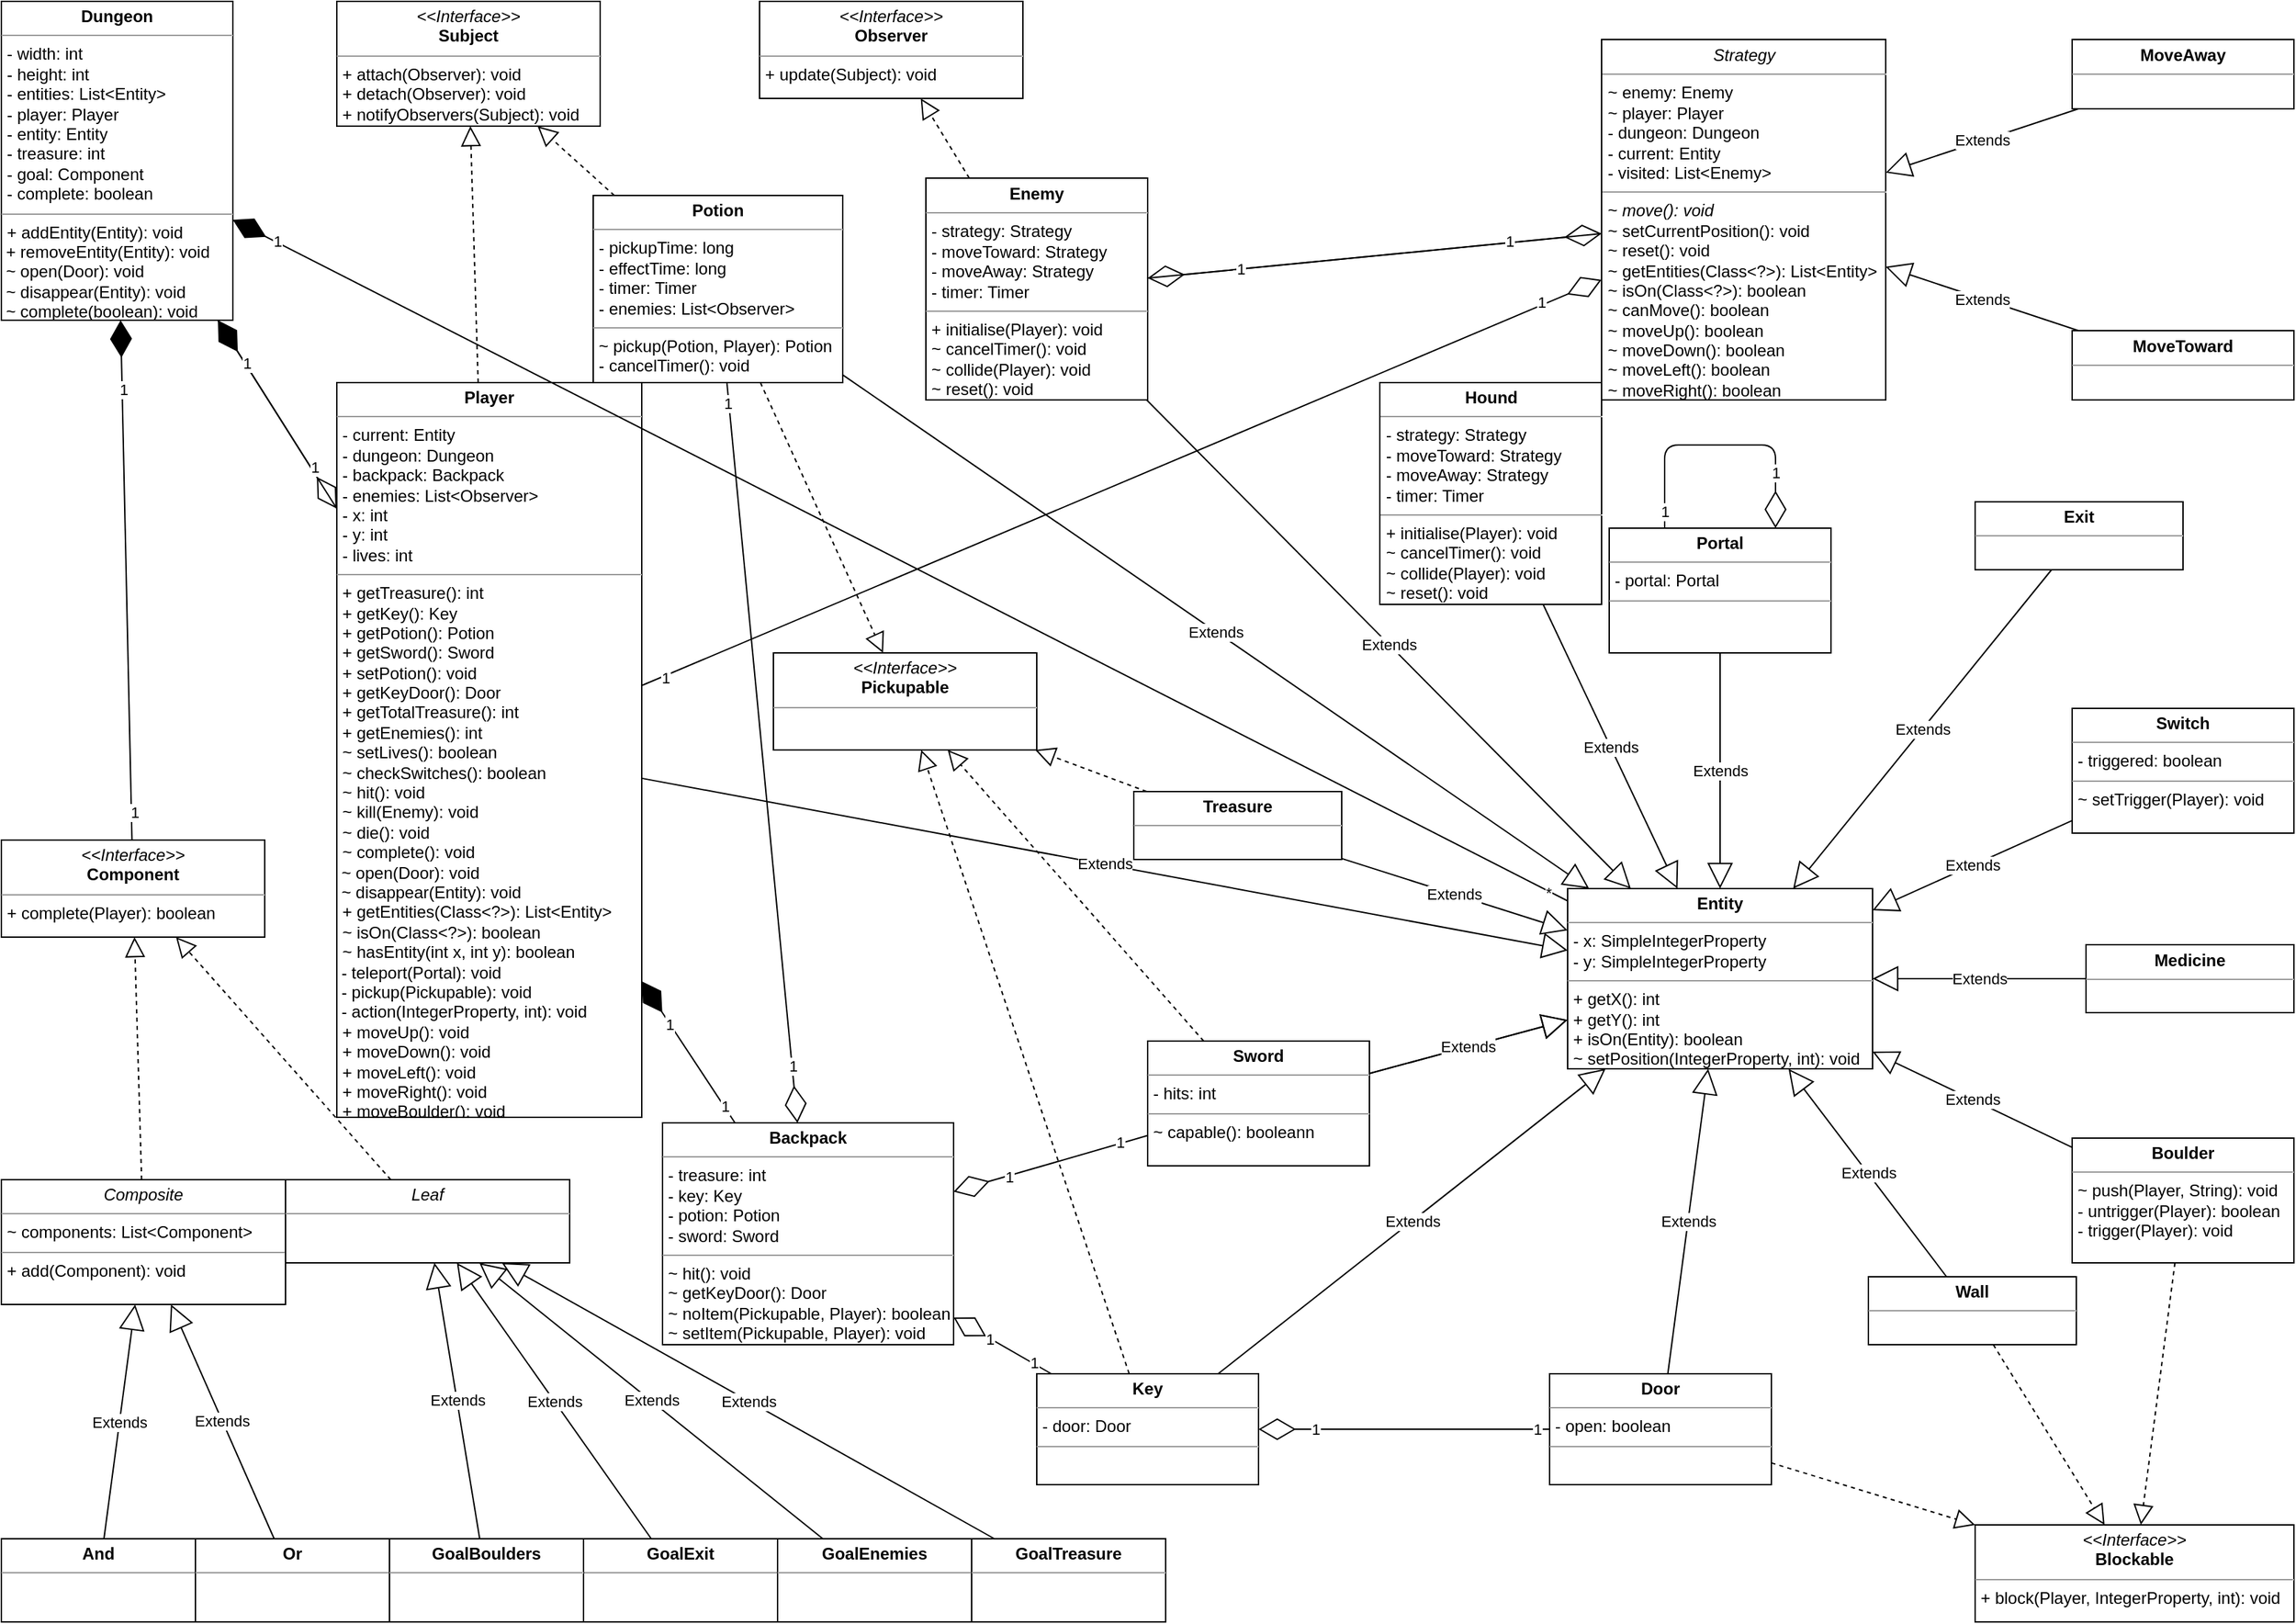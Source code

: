 <mxfile version="13.4.6" type="device"><diagram id="dGBNB9pzBKschyG0JTNg" name="Page-1"><mxGraphModel dx="2178" dy="946" grid="1" gridSize="10" guides="1" tooltips="1" connect="1" arrows="1" fold="1" page="1" pageScale="1" pageWidth="827" pageHeight="1169" math="0" shadow="0"><root><mxCell id="0"/><mxCell id="1" parent="0"/><mxCell id="4qZmEuOJbKXyAYXRWjzW-1" value="&lt;p style=&quot;margin: 0px ; margin-top: 4px ; text-align: center&quot;&gt;&lt;b&gt;Player&lt;/b&gt;&lt;/p&gt;&lt;hr size=&quot;1&quot;&gt;&lt;p style=&quot;margin: 0px ; margin-left: 4px&quot;&gt;- current: Entity&lt;br&gt;&lt;/p&gt;&lt;p style=&quot;margin: 0px ; margin-left: 4px&quot;&gt;- dungeon: Dungeon&lt;/p&gt;&lt;p style=&quot;margin: 0px ; margin-left: 4px&quot;&gt;- backpack: Backpack&lt;/p&gt;&lt;p style=&quot;margin: 0px ; margin-left: 4px&quot;&gt;- enemies: List&amp;lt;Observer&amp;gt;&lt;/p&gt;&lt;p style=&quot;margin: 0px ; margin-left: 4px&quot;&gt;- x: int&lt;/p&gt;&lt;p style=&quot;margin: 0px ; margin-left: 4px&quot;&gt;- y: int&lt;/p&gt;&lt;p style=&quot;margin: 0px ; margin-left: 4px&quot;&gt;- lives: int&lt;/p&gt;&lt;hr size=&quot;1&quot;&gt;&lt;p style=&quot;margin: 0px ; margin-left: 4px&quot;&gt;+ getTreasure(): int&lt;/p&gt;&lt;p style=&quot;margin: 0px ; margin-left: 4px&quot;&gt;+ getKey(): Key&lt;/p&gt;&lt;p style=&quot;margin: 0px ; margin-left: 4px&quot;&gt;+ getPotion(): Potion&lt;/p&gt;&lt;p style=&quot;margin: 0px ; margin-left: 4px&quot;&gt;+ getSword(): Sword&lt;/p&gt;&lt;p style=&quot;margin: 0px ; margin-left: 4px&quot;&gt;+ setPotion(): void&lt;/p&gt;&lt;p style=&quot;margin: 0px ; margin-left: 4px&quot;&gt;+ getKeyDoor(): Door&lt;br&gt;&lt;/p&gt;&lt;p style=&quot;margin: 0px ; margin-left: 4px&quot;&gt;+ getTotalTreasure(): int&lt;/p&gt;&lt;p style=&quot;margin: 0px ; margin-left: 4px&quot;&gt;+ getEnemies(): int&lt;/p&gt;&lt;p style=&quot;margin: 0px ; margin-left: 4px&quot;&gt;~ setLives(): boolean&lt;/p&gt;&lt;p style=&quot;margin: 0px ; margin-left: 4px&quot;&gt;~ checkSwitches(): boolean&lt;/p&gt;&lt;p style=&quot;margin: 0px ; margin-left: 4px&quot;&gt;~ hit(): void&lt;/p&gt;&lt;p style=&quot;margin: 0px ; margin-left: 4px&quot;&gt;~ kill(Enemy): void&lt;/p&gt;&lt;p style=&quot;margin: 0px ; margin-left: 4px&quot;&gt;~ die(): void&lt;br&gt;&lt;/p&gt;&lt;p style=&quot;margin: 0px ; margin-left: 4px&quot;&gt;~ complete(): void&lt;br&gt;&lt;/p&gt;&amp;nbsp;~ open(Door): void&lt;br&gt;&amp;nbsp;~ disappear(Entity): void&lt;br&gt;&lt;p style=&quot;margin: 0px ; margin-left: 4px&quot;&gt;+ getEntities(Class&amp;lt;?&amp;gt;): List&amp;lt;Entity&amp;gt;&lt;/p&gt;&lt;p style=&quot;margin: 0px 0px 0px 4px&quot;&gt;~ isOn(Class&amp;lt;?&amp;gt;): boolean&lt;/p&gt;&lt;p style=&quot;margin: 0px 0px 0px 4px&quot;&gt;~ hasEntity(int x, int y): boolean&lt;/p&gt;&amp;nbsp;- teleport(Portal): void&lt;br&gt;&amp;nbsp;- pickup(Pickupable): void&lt;br&gt;&lt;div&gt;&amp;nbsp;- action(IntegerProperty, int): void&lt;/div&gt;&lt;p style=&quot;margin: 0px ; margin-left: 4px&quot;&gt;+ moveUp(): void&lt;/p&gt;&lt;p style=&quot;margin: 0px ; margin-left: 4px&quot;&gt;+ moveDown(): void&lt;br&gt;&lt;/p&gt;&lt;p style=&quot;margin: 0px ; margin-left: 4px&quot;&gt;+ moveLeft(): void&lt;br&gt;&lt;/p&gt;&lt;p style=&quot;margin: 0px ; margin-left: 4px&quot;&gt;+ moveRight(): void&lt;br&gt;&lt;/p&gt;&lt;p style=&quot;margin: 0px ; margin-left: 4px&quot;&gt;+ moveBoulder(): void&lt;/p&gt;" style="verticalAlign=top;align=left;overflow=fill;fontSize=12;fontFamily=Helvetica;html=1;" parent="1" vertex="1"><mxGeometry x="-585" y="275" width="220" height="530" as="geometry"/></mxCell><mxCell id="4qZmEuOJbKXyAYXRWjzW-6" value="&lt;p style=&quot;margin: 0px ; margin-top: 4px ; text-align: center&quot;&gt;&lt;i&gt;&amp;lt;&amp;lt;Interface&amp;gt;&amp;gt;&lt;/i&gt;&lt;br&gt;&lt;b&gt;Pickupable&lt;/b&gt;&lt;/p&gt;&lt;hr size=&quot;1&quot;&gt;&lt;p style=&quot;margin: 0px ; margin-left: 4px&quot;&gt;&lt;br&gt;&lt;/p&gt;" style="verticalAlign=top;align=left;overflow=fill;fontSize=12;fontFamily=Helvetica;html=1;" parent="1" vertex="1"><mxGeometry x="-270" y="470" width="190" height="70" as="geometry"/></mxCell><mxCell id="4qZmEuOJbKXyAYXRWjzW-15" value="&lt;p style=&quot;margin: 0px ; margin-top: 4px ; text-align: center&quot;&gt;&lt;b&gt;Entity&lt;/b&gt;&lt;/p&gt;&lt;hr size=&quot;1&quot;&gt;&lt;p style=&quot;margin: 0px ; margin-left: 4px&quot;&gt;- x: SimpleIntegerProperty&lt;/p&gt;&lt;p style=&quot;margin: 0px ; margin-left: 4px&quot;&gt;- y: SimpleIntegerProperty&lt;br&gt;&lt;/p&gt;&lt;hr size=&quot;1&quot;&gt;&lt;p style=&quot;margin: 0px 0px 0px 4px&quot;&gt;+ getX(): int&lt;/p&gt;&lt;p style=&quot;margin: 0px 0px 0px 4px&quot;&gt;+ getY(): int&lt;/p&gt;&lt;p style=&quot;margin: 0px ; margin-left: 4px&quot;&gt;+ isOn(Entity): boolean&lt;/p&gt;&lt;p style=&quot;margin: 0px ; margin-left: 4px&quot;&gt;~ setPosition(IntegerProperty, int): void&lt;br&gt;&lt;/p&gt;" style="verticalAlign=top;align=left;overflow=fill;fontSize=12;fontFamily=Helvetica;html=1;" parent="1" vertex="1"><mxGeometry x="303" y="640" width="220" height="130" as="geometry"/></mxCell><mxCell id="4qZmEuOJbKXyAYXRWjzW-17" value="&lt;p style=&quot;margin: 0px ; margin-top: 4px ; text-align: center&quot;&gt;&lt;b&gt;Wall&lt;/b&gt;&lt;/p&gt;&lt;hr size=&quot;1&quot;&gt;&lt;p style=&quot;margin: 0px ; margin-left: 4px&quot;&gt;&lt;br&gt;&lt;/p&gt;" style="verticalAlign=top;align=left;overflow=fill;fontSize=12;fontFamily=Helvetica;html=1;" parent="1" vertex="1"><mxGeometry x="520" y="920" width="150" height="49" as="geometry"/></mxCell><mxCell id="4qZmEuOJbKXyAYXRWjzW-18" value="&lt;p style=&quot;margin: 0px ; margin-top: 4px ; text-align: center&quot;&gt;&lt;b&gt;Dungeon&lt;/b&gt;&lt;/p&gt;&lt;hr size=&quot;1&quot;&gt;&lt;p style=&quot;margin: 0px ; margin-left: 4px&quot;&gt;- width: int&lt;/p&gt;&lt;p style=&quot;margin: 0px ; margin-left: 4px&quot;&gt;- height: int&lt;/p&gt;&lt;p style=&quot;margin: 0px ; margin-left: 4px&quot;&gt;- entities: List&amp;lt;Entity&amp;gt;&lt;/p&gt;&lt;p style=&quot;margin: 0px ; margin-left: 4px&quot;&gt;- player: Player&lt;/p&gt;&lt;p style=&quot;margin: 0px ; margin-left: 4px&quot;&gt;- entity: Entity&lt;br&gt;&lt;/p&gt;&lt;p style=&quot;margin: 0px ; margin-left: 4px&quot;&gt;- treasure: int&lt;/p&gt;&lt;p style=&quot;margin: 0px ; margin-left: 4px&quot;&gt;- goal: Component&lt;/p&gt;&lt;p style=&quot;margin: 0px ; margin-left: 4px&quot;&gt;- complete: boolean&lt;/p&gt;&lt;hr size=&quot;1&quot;&gt;&lt;p style=&quot;margin: 0px ; margin-left: 4px&quot;&gt;+ addEntity(Entity): void&lt;/p&gt;&amp;nbsp;+ removeEntity(Entity): void&lt;br&gt;&amp;nbsp;~ open(Door): void&lt;br&gt;&amp;nbsp;~ disappear(Entity): void&lt;br&gt;&amp;nbsp;~ complete(boolean): void" style="verticalAlign=top;align=left;overflow=fill;fontSize=12;fontFamily=Helvetica;html=1;" parent="1" vertex="1"><mxGeometry x="-827" width="167" height="230" as="geometry"/></mxCell><mxCell id="4qZmEuOJbKXyAYXRWjzW-19" value="Extends" style="endArrow=block;endSize=16;endFill=0;html=1;" parent="1" source="4qZmEuOJbKXyAYXRWjzW-17" target="4qZmEuOJbKXyAYXRWjzW-15" edge="1"><mxGeometry width="160" relative="1" as="geometry"><mxPoint x="380" y="220" as="sourcePoint"/><mxPoint x="540" y="220" as="targetPoint"/></mxGeometry></mxCell><mxCell id="4qZmEuOJbKXyAYXRWjzW-20" value="Extends" style="endArrow=block;endSize=16;endFill=0;html=1;" parent="1" source="4qZmEuOJbKXyAYXRWjzW-37" target="4qZmEuOJbKXyAYXRWjzW-15" edge="1"><mxGeometry width="160" relative="1" as="geometry"><mxPoint x="380" y="220" as="sourcePoint"/><mxPoint x="540" y="220" as="targetPoint"/></mxGeometry></mxCell><mxCell id="4qZmEuOJbKXyAYXRWjzW-22" value="" style="endArrow=diamondThin;endFill=1;endSize=24;html=1;" parent="1" source="4qZmEuOJbKXyAYXRWjzW-1" target="4qZmEuOJbKXyAYXRWjzW-18" edge="1"><mxGeometry width="160" relative="1" as="geometry"><mxPoint x="400" y="290" as="sourcePoint"/><mxPoint x="410" y="200" as="targetPoint"/></mxGeometry></mxCell><mxCell id="4qZmEuOJbKXyAYXRWjzW-23" value="" style="endArrow=diamondThin;endFill=0;endSize=24;html=1;" parent="1" source="4qZmEuOJbKXyAYXRWjzW-18" target="4qZmEuOJbKXyAYXRWjzW-1" edge="1"><mxGeometry width="160" relative="1" as="geometry"><mxPoint x="300" y="150" as="sourcePoint"/><mxPoint x="460" y="150" as="targetPoint"/></mxGeometry></mxCell><mxCell id="FSYjqo2lRWDhM0dCMN-0-17" value="1" style="edgeLabel;html=1;align=center;verticalAlign=middle;resizable=0;points=[];" parent="4qZmEuOJbKXyAYXRWjzW-23" vertex="1" connectable="0"><mxGeometry x="-0.733" relative="1" as="geometry"><mxPoint x="9.44" y="12.53" as="offset"/></mxGeometry></mxCell><mxCell id="FSYjqo2lRWDhM0dCMN-0-18" value="1" style="edgeLabel;html=1;align=center;verticalAlign=middle;resizable=0;points=[];" parent="4qZmEuOJbKXyAYXRWjzW-23" vertex="1" connectable="0"><mxGeometry x="0.709" relative="1" as="geometry"><mxPoint x="-3.79" y="-10.85" as="offset"/></mxGeometry></mxCell><mxCell id="4qZmEuOJbKXyAYXRWjzW-26" value="&lt;p style=&quot;margin: 0px ; margin-top: 4px ; text-align: center&quot;&gt;&lt;b&gt;Door&lt;/b&gt;&lt;/p&gt;&lt;hr size=&quot;1&quot;&gt;&lt;p style=&quot;margin: 0px ; margin-left: 4px&quot;&gt;- open: boolean&lt;/p&gt;&lt;hr size=&quot;1&quot;&gt;&lt;p style=&quot;margin: 0px ; margin-left: 4px&quot;&gt;&lt;br&gt;&lt;/p&gt;" style="verticalAlign=top;align=left;overflow=fill;fontSize=12;fontFamily=Helvetica;html=1;" parent="1" vertex="1"><mxGeometry x="290" y="990" width="160" height="80" as="geometry"/></mxCell><mxCell id="4qZmEuOJbKXyAYXRWjzW-27" value="&lt;p style=&quot;margin: 0px ; margin-top: 4px ; text-align: center&quot;&gt;&lt;b&gt;Key&lt;/b&gt;&lt;/p&gt;&lt;hr size=&quot;1&quot;&gt;&lt;p style=&quot;margin: 0px ; margin-left: 4px&quot;&gt;- door: Door&lt;/p&gt;&lt;hr size=&quot;1&quot;&gt;&lt;p style=&quot;margin: 0px ; margin-left: 4px&quot;&gt;&lt;br&gt;&lt;/p&gt;" style="verticalAlign=top;align=left;overflow=fill;fontSize=12;fontFamily=Helvetica;html=1;" parent="1" vertex="1"><mxGeometry x="-80" y="990" width="160" height="80" as="geometry"/></mxCell><mxCell id="4qZmEuOJbKXyAYXRWjzW-33" value="&lt;p style=&quot;margin: 0px ; margin-top: 4px ; text-align: center&quot;&gt;&lt;b&gt;Sword&lt;/b&gt;&lt;/p&gt;&lt;hr size=&quot;1&quot;&gt;&lt;p style=&quot;margin: 0px ; margin-left: 4px&quot;&gt;- hits: int&lt;/p&gt;&lt;hr size=&quot;1&quot;&gt;&lt;p style=&quot;margin: 0px ; margin-left: 4px&quot;&gt;~ capable(): booleann&lt;/p&gt;" style="verticalAlign=top;align=left;overflow=fill;fontSize=12;fontFamily=Helvetica;html=1;" parent="1" vertex="1"><mxGeometry y="750" width="160" height="90" as="geometry"/></mxCell><mxCell id="4qZmEuOJbKXyAYXRWjzW-34" value="&lt;p style=&quot;margin: 0px ; margin-top: 4px ; text-align: center&quot;&gt;&lt;b&gt;Enemy&lt;/b&gt;&lt;/p&gt;&lt;hr size=&quot;1&quot;&gt;&lt;p style=&quot;margin: 0px ; margin-left: 4px&quot;&gt;- strategy: Strategy&lt;/p&gt;&lt;p style=&quot;margin: 0px ; margin-left: 4px&quot;&gt;- moveToward: Strategy&lt;/p&gt;&lt;p style=&quot;margin: 0px ; margin-left: 4px&quot;&gt;- moveAway: Strategy&lt;/p&gt;&lt;p style=&quot;margin: 0px ; margin-left: 4px&quot;&gt;- timer: Timer&lt;/p&gt;&lt;hr size=&quot;1&quot;&gt;&lt;p style=&quot;margin: 0px ; margin-left: 4px&quot;&gt;+ initialise(Player): void&lt;/p&gt;&lt;p style=&quot;margin: 0px ; margin-left: 4px&quot;&gt;~ cancelTimer(): void&lt;/p&gt;&lt;p style=&quot;margin: 0px ; margin-left: 4px&quot;&gt;~ collide(Player): void&lt;/p&gt;&lt;p style=&quot;margin: 0px ; margin-left: 4px&quot;&gt;~ reset(): void&lt;/p&gt;" style="verticalAlign=top;align=left;overflow=fill;fontSize=12;fontFamily=Helvetica;html=1;" parent="1" vertex="1"><mxGeometry x="-160" y="127.5" width="160" height="160" as="geometry"/></mxCell><mxCell id="4qZmEuOJbKXyAYXRWjzW-35" value="&lt;p style=&quot;margin: 0px ; margin-top: 4px ; text-align: center&quot;&gt;&lt;b&gt;Portal&lt;/b&gt;&lt;/p&gt;&lt;hr size=&quot;1&quot;&gt;&lt;p style=&quot;margin: 0px ; margin-left: 4px&quot;&gt;- portal: Portal&lt;/p&gt;&lt;hr size=&quot;1&quot;&gt;&lt;p style=&quot;margin: 0px ; margin-left: 4px&quot;&gt;&lt;br&gt;&lt;/p&gt;" style="verticalAlign=top;align=left;overflow=fill;fontSize=12;fontFamily=Helvetica;html=1;" parent="1" vertex="1"><mxGeometry x="333" y="380" width="160" height="90" as="geometry"/></mxCell><mxCell id="4qZmEuOJbKXyAYXRWjzW-36" value="&lt;p style=&quot;margin: 0px ; margin-top: 4px ; text-align: center&quot;&gt;&lt;b&gt;Switch&lt;/b&gt;&lt;/p&gt;&lt;hr size=&quot;1&quot;&gt;&lt;p style=&quot;margin: 0px ; margin-left: 4px&quot;&gt;- triggered: boolean&lt;/p&gt;&lt;hr size=&quot;1&quot;&gt;&lt;p style=&quot;margin: 0px ; margin-left: 4px&quot;&gt;~ setTrigger(Player): void&lt;/p&gt;" style="verticalAlign=top;align=left;overflow=fill;fontSize=12;fontFamily=Helvetica;html=1;" parent="1" vertex="1"><mxGeometry x="667" y="510" width="160" height="90" as="geometry"/></mxCell><mxCell id="4qZmEuOJbKXyAYXRWjzW-39" value="" style="endArrow=block;dashed=1;endFill=0;endSize=12;html=1;" parent="1" source="4qZmEuOJbKXyAYXRWjzW-27" target="4qZmEuOJbKXyAYXRWjzW-6" edge="1"><mxGeometry width="160" relative="1" as="geometry"><mxPoint x="1040" y="290" as="sourcePoint"/><mxPoint x="1200" y="290" as="targetPoint"/></mxGeometry></mxCell><mxCell id="4qZmEuOJbKXyAYXRWjzW-40" value="" style="endArrow=block;dashed=1;endFill=0;endSize=12;html=1;" parent="1" source="4qZmEuOJbKXyAYXRWjzW-33" target="4qZmEuOJbKXyAYXRWjzW-6" edge="1"><mxGeometry width="160" relative="1" as="geometry"><mxPoint x="1040" y="290" as="sourcePoint"/><mxPoint x="1200" y="290" as="targetPoint"/></mxGeometry></mxCell><mxCell id="4qZmEuOJbKXyAYXRWjzW-41" value="" style="endArrow=block;dashed=1;endFill=0;endSize=12;html=1;" parent="1" source="AwDrc8x2bFWSX-xNUkbg-12" target="4qZmEuOJbKXyAYXRWjzW-6" edge="1"><mxGeometry width="160" relative="1" as="geometry"><mxPoint x="-35.882" y="560" as="sourcePoint"/><mxPoint x="1200" y="290" as="targetPoint"/></mxGeometry></mxCell><mxCell id="4qZmEuOJbKXyAYXRWjzW-42" value="" style="endArrow=block;dashed=1;endFill=0;endSize=12;html=1;" parent="1" source="4qZmEuOJbKXyAYXRWjzW-32" target="4qZmEuOJbKXyAYXRWjzW-6" edge="1"><mxGeometry width="160" relative="1" as="geometry"><mxPoint x="1040" y="290" as="sourcePoint"/><mxPoint x="1200" y="290" as="targetPoint"/></mxGeometry></mxCell><mxCell id="4qZmEuOJbKXyAYXRWjzW-45" value="Extends" style="endArrow=block;endSize=16;endFill=0;html=1;" parent="1" source="4qZmEuOJbKXyAYXRWjzW-35" target="4qZmEuOJbKXyAYXRWjzW-15" edge="1"><mxGeometry width="160" relative="1" as="geometry"><mxPoint x="670" y="290" as="sourcePoint"/><mxPoint x="830" y="290" as="targetPoint"/></mxGeometry></mxCell><mxCell id="4qZmEuOJbKXyAYXRWjzW-46" value="Extends" style="endArrow=block;endSize=16;endFill=0;html=1;" parent="1" source="4qZmEuOJbKXyAYXRWjzW-34" target="4qZmEuOJbKXyAYXRWjzW-15" edge="1"><mxGeometry width="160" relative="1" as="geometry"><mxPoint x="670" y="290" as="sourcePoint"/><mxPoint x="830" y="290" as="targetPoint"/></mxGeometry></mxCell><mxCell id="4qZmEuOJbKXyAYXRWjzW-47" value="Extends" style="endArrow=block;endSize=16;endFill=0;html=1;" parent="1" source="FSYjqo2lRWDhM0dCMN-0-36" target="4qZmEuOJbKXyAYXRWjzW-15" edge="1"><mxGeometry width="160" relative="1" as="geometry"><mxPoint x="131.001" y="980" as="sourcePoint"/><mxPoint x="830" y="290" as="targetPoint"/></mxGeometry></mxCell><mxCell id="4qZmEuOJbKXyAYXRWjzW-49" value="Extends" style="endArrow=block;endSize=16;endFill=0;html=1;" parent="1" source="4qZmEuOJbKXyAYXRWjzW-26" target="4qZmEuOJbKXyAYXRWjzW-15" edge="1"><mxGeometry width="160" relative="1" as="geometry"><mxPoint x="670" y="290" as="sourcePoint"/><mxPoint x="830" y="290" as="targetPoint"/></mxGeometry></mxCell><mxCell id="4qZmEuOJbKXyAYXRWjzW-50" value="Extends" style="endArrow=block;endSize=16;endFill=0;html=1;" parent="1" source="4qZmEuOJbKXyAYXRWjzW-33" target="4qZmEuOJbKXyAYXRWjzW-15" edge="1"><mxGeometry width="160" relative="1" as="geometry"><mxPoint x="670" y="290" as="sourcePoint"/><mxPoint x="830" y="290" as="targetPoint"/></mxGeometry></mxCell><mxCell id="4qZmEuOJbKXyAYXRWjzW-51" value="Extends" style="endArrow=block;endSize=16;endFill=0;html=1;" parent="1" source="4qZmEuOJbKXyAYXRWjzW-36" target="4qZmEuOJbKXyAYXRWjzW-15" edge="1"><mxGeometry width="160" relative="1" as="geometry"><mxPoint x="670" y="290" as="sourcePoint"/><mxPoint x="830" y="290" as="targetPoint"/></mxGeometry></mxCell><mxCell id="4qZmEuOJbKXyAYXRWjzW-52" value="Extends" style="endArrow=block;endSize=16;endFill=0;html=1;" parent="1" source="4qZmEuOJbKXyAYXRWjzW-33" target="4qZmEuOJbKXyAYXRWjzW-15" edge="1"><mxGeometry width="160" relative="1" as="geometry"><mxPoint x="1090" y="480" as="sourcePoint"/><mxPoint x="1250" y="480" as="targetPoint"/></mxGeometry></mxCell><mxCell id="4qZmEuOJbKXyAYXRWjzW-53" value="Extends" style="endArrow=block;endSize=16;endFill=0;html=1;" parent="1" source="AwDrc8x2bFWSX-xNUkbg-12" target="4qZmEuOJbKXyAYXRWjzW-15" edge="1"><mxGeometry width="160" relative="1" as="geometry"><mxPoint x="120" y="614.665" as="sourcePoint"/><mxPoint x="1241" y="510" as="targetPoint"/></mxGeometry></mxCell><mxCell id="4qZmEuOJbKXyAYXRWjzW-54" value="Extends" style="endArrow=block;endSize=16;endFill=0;html=1;" parent="1" source="4qZmEuOJbKXyAYXRWjzW-27" target="4qZmEuOJbKXyAYXRWjzW-15" edge="1"><mxGeometry width="160" relative="1" as="geometry"><mxPoint x="910" y="490" as="sourcePoint"/><mxPoint x="1070" y="490" as="targetPoint"/></mxGeometry></mxCell><mxCell id="4qZmEuOJbKXyAYXRWjzW-55" value="Extends" style="endArrow=block;endSize=16;endFill=0;html=1;" parent="1" source="4qZmEuOJbKXyAYXRWjzW-32" target="4qZmEuOJbKXyAYXRWjzW-15" edge="1"><mxGeometry width="160" relative="1" as="geometry"><mxPoint x="1010" y="490" as="sourcePoint"/><mxPoint x="1170" y="490" as="targetPoint"/></mxGeometry></mxCell><mxCell id="4qZmEuOJbKXyAYXRWjzW-37" value="&lt;p style=&quot;margin: 0px ; margin-top: 4px ; text-align: center&quot;&gt;&lt;b&gt;Boulder&lt;/b&gt;&lt;/p&gt;&lt;hr size=&quot;1&quot;&gt;&lt;p style=&quot;margin: 0px ; margin-left: 4px&quot;&gt;~ push(Player, String): void&lt;/p&gt;&lt;p style=&quot;margin: 0px ; margin-left: 4px&quot;&gt;- untrigger(Player): boolean&lt;/p&gt;&lt;p style=&quot;margin: 0px ; margin-left: 4px&quot;&gt;- trigger(Player): void&lt;br&gt;&lt;/p&gt;" style="verticalAlign=top;align=left;overflow=fill;fontSize=12;fontFamily=Helvetica;html=1;" parent="1" vertex="1"><mxGeometry x="667" y="820" width="160" height="90" as="geometry"/></mxCell><mxCell id="4qZmEuOJbKXyAYXRWjzW-56" value="Extends" style="endArrow=block;endSize=16;endFill=0;html=1;" parent="1" source="4qZmEuOJbKXyAYXRWjzW-1" target="4qZmEuOJbKXyAYXRWjzW-15" edge="1"><mxGeometry width="160" relative="1" as="geometry"><mxPoint x="474.794" y="270" as="sourcePoint"/><mxPoint x="1007.912" y="840.0" as="targetPoint"/></mxGeometry></mxCell><mxCell id="4qZmEuOJbKXyAYXRWjzW-62" value="&lt;p style=&quot;margin: 0px ; margin-top: 4px ; text-align: center&quot;&gt;&lt;i&gt;&amp;lt;&amp;lt;Interface&amp;gt;&amp;gt;&lt;/i&gt;&lt;br&gt;&lt;b&gt;Observer&lt;/b&gt;&lt;/p&gt;&lt;hr size=&quot;1&quot;&gt;&lt;p style=&quot;margin: 0px ; margin-left: 4px&quot;&gt;+ update(Subject): void&lt;br&gt;&lt;/p&gt;" style="verticalAlign=top;align=left;overflow=fill;fontSize=12;fontFamily=Helvetica;html=1;" parent="1" vertex="1"><mxGeometry x="-280" width="190" height="70" as="geometry"/></mxCell><mxCell id="4qZmEuOJbKXyAYXRWjzW-63" value="&lt;p style=&quot;margin: 0px ; margin-top: 4px ; text-align: center&quot;&gt;&lt;i&gt;&amp;lt;&amp;lt;Interface&amp;gt;&amp;gt;&lt;/i&gt;&lt;br&gt;&lt;b&gt;Subject&lt;/b&gt;&lt;/p&gt;&lt;hr size=&quot;1&quot;&gt;&lt;p style=&quot;margin: 0px ; margin-left: 4px&quot;&gt;+ attach(Observer): void&lt;br&gt;&lt;/p&gt;&lt;p style=&quot;margin: 0px ; margin-left: 4px&quot;&gt;+ detach(Observer): void&lt;br&gt;&lt;/p&gt;&lt;p style=&quot;margin: 0px ; margin-left: 4px&quot;&gt;+ notifyObservers(Subject): void&lt;/p&gt;" style="verticalAlign=top;align=left;overflow=fill;fontSize=12;fontFamily=Helvetica;html=1;" parent="1" vertex="1"><mxGeometry x="-585" width="190" height="90" as="geometry"/></mxCell><mxCell id="4qZmEuOJbKXyAYXRWjzW-65" value="" style="endArrow=block;dashed=1;endFill=0;endSize=12;html=1;" parent="1" source="4qZmEuOJbKXyAYXRWjzW-34" target="4qZmEuOJbKXyAYXRWjzW-62" edge="1"><mxGeometry width="160" relative="1" as="geometry"><mxPoint x="360.0" y="768.134" as="sourcePoint"/><mxPoint x="260" y="870" as="targetPoint"/></mxGeometry></mxCell><mxCell id="4qZmEuOJbKXyAYXRWjzW-66" value="" style="endArrow=block;dashed=1;endFill=0;endSize=12;html=1;" parent="1" source="4qZmEuOJbKXyAYXRWjzW-1" target="4qZmEuOJbKXyAYXRWjzW-63" edge="1"><mxGeometry width="160" relative="1" as="geometry"><mxPoint x="370.0" y="778.134" as="sourcePoint"/><mxPoint x="210.0" y="804.403" as="targetPoint"/></mxGeometry></mxCell><mxCell id="_rM12HRmOFVxAwP59w3v-1" value="&lt;p style=&quot;margin: 0px ; margin-top: 4px ; text-align: center&quot;&gt;&lt;i&gt;&amp;lt;&amp;lt;Interface&amp;gt;&amp;gt;&lt;/i&gt;&lt;br&gt;&lt;b&gt;Blockable&lt;/b&gt;&lt;/p&gt;&lt;hr size=&quot;1&quot;&gt;&lt;p style=&quot;margin: 0px ; margin-left: 4px&quot;&gt;+ block(Player, IntegerProperty, int): void&lt;br&gt;&lt;/p&gt;" style="verticalAlign=top;align=left;overflow=fill;fontSize=12;fontFamily=Helvetica;html=1;" parent="1" vertex="1"><mxGeometry x="597" y="1099" width="230" height="70" as="geometry"/></mxCell><mxCell id="_rM12HRmOFVxAwP59w3v-2" value="" style="endArrow=block;dashed=1;endFill=0;endSize=12;html=1;" parent="1" source="4qZmEuOJbKXyAYXRWjzW-17" target="_rM12HRmOFVxAwP59w3v-1" edge="1"><mxGeometry width="160" relative="1" as="geometry"><mxPoint x="1240" y="1010" as="sourcePoint"/><mxPoint x="1400" y="1010" as="targetPoint"/></mxGeometry></mxCell><mxCell id="_rM12HRmOFVxAwP59w3v-3" value="" style="endArrow=block;dashed=1;endFill=0;endSize=12;html=1;" parent="1" source="4qZmEuOJbKXyAYXRWjzW-37" target="_rM12HRmOFVxAwP59w3v-1" edge="1"><mxGeometry width="160" relative="1" as="geometry"><mxPoint x="1240" y="1010" as="sourcePoint"/><mxPoint x="1400" y="1010" as="targetPoint"/></mxGeometry></mxCell><mxCell id="_rM12HRmOFVxAwP59w3v-4" value="" style="endArrow=block;dashed=1;endFill=0;endSize=12;html=1;" parent="1" source="4qZmEuOJbKXyAYXRWjzW-26" target="_rM12HRmOFVxAwP59w3v-1" edge="1"><mxGeometry width="160" relative="1" as="geometry"><mxPoint x="1240" y="1010" as="sourcePoint"/><mxPoint x="1400" y="1010" as="targetPoint"/></mxGeometry></mxCell><mxCell id="VdxL3E21UM0IVZi_95-D-2" value="" style="endArrow=diamondThin;endFill=0;endSize=24;html=1;" parent="1" source="4qZmEuOJbKXyAYXRWjzW-26" target="4qZmEuOJbKXyAYXRWjzW-27" edge="1"><mxGeometry width="160" relative="1" as="geometry"><mxPoint x="1160" y="890" as="sourcePoint"/><mxPoint x="1320" y="890" as="targetPoint"/></mxGeometry></mxCell><mxCell id="FSYjqo2lRWDhM0dCMN-0-47" value="1" style="edgeLabel;html=1;align=center;verticalAlign=middle;resizable=0;points=[];" parent="VdxL3E21UM0IVZi_95-D-2" vertex="1" connectable="0"><mxGeometry x="0.472" relative="1" as="geometry"><mxPoint x="-15.24" as="offset"/></mxGeometry></mxCell><mxCell id="FSYjqo2lRWDhM0dCMN-0-48" value="1" style="edgeLabel;html=1;align=center;verticalAlign=middle;resizable=0;points=[];" parent="VdxL3E21UM0IVZi_95-D-2" vertex="1" connectable="0"><mxGeometry x="-0.779" relative="1" as="geometry"><mxPoint x="13.33" as="offset"/></mxGeometry></mxCell><mxCell id="9vTCtSEXBDnw1rzIaKb8-1" value="&lt;p style=&quot;margin: 0px ; margin-top: 4px ; text-align: center&quot;&gt;&lt;i&gt;&amp;lt;&amp;lt;Interface&amp;gt;&amp;gt;&lt;/i&gt;&lt;br&gt;&lt;b&gt;Component&lt;/b&gt;&lt;/p&gt;&lt;hr size=&quot;1&quot;&gt;&lt;p style=&quot;margin: 0px ; margin-left: 4px&quot;&gt;+ complete(Player): boolean&lt;/p&gt;" style="verticalAlign=top;align=left;overflow=fill;fontSize=12;fontFamily=Helvetica;html=1;" parent="1" vertex="1"><mxGeometry x="-827" y="605" width="190" height="70" as="geometry"/></mxCell><mxCell id="9vTCtSEXBDnw1rzIaKb8-3" value="&lt;p style=&quot;margin: 0px ; margin-top: 4px ; text-align: center&quot;&gt;&lt;b&gt;And&lt;/b&gt;&lt;/p&gt;&lt;hr size=&quot;1&quot;&gt;&lt;div style=&quot;height: 2px&quot;&gt;&lt;/div&gt;" style="verticalAlign=top;align=left;overflow=fill;fontSize=12;fontFamily=Helvetica;html=1;" parent="1" vertex="1"><mxGeometry x="-827" y="1109" width="140" height="60" as="geometry"/></mxCell><mxCell id="9vTCtSEXBDnw1rzIaKb8-4" value="" style="endArrow=block;dashed=1;endFill=0;endSize=12;html=1;" parent="1" source="9vTCtSEXBDnw1rzIaKb8-6" target="9vTCtSEXBDnw1rzIaKb8-1" edge="1"><mxGeometry width="160" relative="1" as="geometry"><mxPoint x="110" y="600" as="sourcePoint"/><mxPoint x="330" y="840" as="targetPoint"/></mxGeometry></mxCell><mxCell id="9vTCtSEXBDnw1rzIaKb8-6" value="&lt;p style=&quot;margin: 0px ; margin-top: 4px ; text-align: center&quot;&gt;&lt;i&gt;Composite&lt;/i&gt;&lt;/p&gt;&lt;hr size=&quot;1&quot;&gt;&lt;p style=&quot;margin: 0px ; margin-left: 4px&quot;&gt;~ components: List&amp;lt;Component&amp;gt;&lt;/p&gt;&lt;hr size=&quot;1&quot;&gt;&lt;p style=&quot;margin: 0px ; margin-left: 4px&quot;&gt;+ add(Component): void&lt;/p&gt;" style="verticalAlign=top;align=left;overflow=fill;fontSize=12;fontFamily=Helvetica;html=1;" parent="1" vertex="1"><mxGeometry x="-827" y="850" width="205" height="90" as="geometry"/></mxCell><mxCell id="9vTCtSEXBDnw1rzIaKb8-7" value="" style="endArrow=block;dashed=1;endFill=0;endSize=12;html=1;" parent="1" source="9vTCtSEXBDnw1rzIaKb8-12" target="9vTCtSEXBDnw1rzIaKb8-1" edge="1"><mxGeometry width="160" relative="1" as="geometry"><mxPoint x="170" y="650" as="sourcePoint"/><mxPoint x="330" y="650" as="targetPoint"/></mxGeometry></mxCell><mxCell id="9vTCtSEXBDnw1rzIaKb8-8" value="&lt;p style=&quot;margin: 0px ; margin-top: 4px ; text-align: center&quot;&gt;&lt;b&gt;Or&lt;/b&gt;&lt;/p&gt;&lt;hr size=&quot;1&quot;&gt;&lt;div style=&quot;height: 2px&quot;&gt;&lt;/div&gt;" style="verticalAlign=top;align=left;overflow=fill;fontSize=12;fontFamily=Helvetica;html=1;" parent="1" vertex="1"><mxGeometry x="-687" y="1109" width="140" height="60" as="geometry"/></mxCell><mxCell id="9vTCtSEXBDnw1rzIaKb8-10" value="Extends" style="endArrow=block;endSize=16;endFill=0;html=1;" parent="1" source="9vTCtSEXBDnw1rzIaKb8-3" target="9vTCtSEXBDnw1rzIaKb8-6" edge="1"><mxGeometry width="160" relative="1" as="geometry"><mxPoint x="-510" y="650" as="sourcePoint"/><mxPoint x="-350" y="650" as="targetPoint"/></mxGeometry></mxCell><mxCell id="9vTCtSEXBDnw1rzIaKb8-11" value="Extends" style="endArrow=block;endSize=16;endFill=0;html=1;" parent="1" source="9vTCtSEXBDnw1rzIaKb8-8" target="9vTCtSEXBDnw1rzIaKb8-6" edge="1"><mxGeometry width="160" relative="1" as="geometry"><mxPoint x="-550" y="670" as="sourcePoint"/><mxPoint x="-390" y="670" as="targetPoint"/></mxGeometry></mxCell><mxCell id="9vTCtSEXBDnw1rzIaKb8-12" value="&lt;p style=&quot;margin: 0px ; margin-top: 4px ; text-align: center&quot;&gt;&lt;i&gt;Leaf&lt;/i&gt;&lt;/p&gt;&lt;hr size=&quot;1&quot;&gt;&lt;p style=&quot;margin: 0px ; margin-left: 4px&quot;&gt;&lt;br&gt;&lt;/p&gt;" style="verticalAlign=top;align=left;overflow=fill;fontSize=12;fontFamily=Helvetica;html=1;" parent="1" vertex="1"><mxGeometry x="-622" y="850" width="205" height="60" as="geometry"/></mxCell><mxCell id="9vTCtSEXBDnw1rzIaKb8-13" value="&lt;p style=&quot;margin: 0px ; margin-top: 4px ; text-align: center&quot;&gt;&lt;b&gt;GoalExit&lt;/b&gt;&lt;/p&gt;&lt;hr size=&quot;1&quot;&gt;&lt;div style=&quot;height: 2px&quot;&gt;&lt;/div&gt;" style="verticalAlign=top;align=left;overflow=fill;fontSize=12;fontFamily=Helvetica;html=1;" parent="1" vertex="1"><mxGeometry x="-407" y="1109" width="140" height="60" as="geometry"/></mxCell><mxCell id="9vTCtSEXBDnw1rzIaKb8-14" value="&lt;p style=&quot;margin: 0px ; margin-top: 4px ; text-align: center&quot;&gt;&lt;b&gt;GoalBoulders&lt;/b&gt;&lt;/p&gt;&lt;hr size=&quot;1&quot;&gt;&lt;div style=&quot;height: 2px&quot;&gt;&lt;/div&gt;" style="verticalAlign=top;align=left;overflow=fill;fontSize=12;fontFamily=Helvetica;html=1;" parent="1" vertex="1"><mxGeometry x="-547" y="1109" width="140" height="60" as="geometry"/></mxCell><mxCell id="9vTCtSEXBDnw1rzIaKb8-15" value="&lt;p style=&quot;margin: 0px ; margin-top: 4px ; text-align: center&quot;&gt;&lt;b&gt;GoalEnemies&lt;/b&gt;&lt;/p&gt;&lt;hr size=&quot;1&quot;&gt;&lt;div style=&quot;height: 2px&quot;&gt;&lt;/div&gt;" style="verticalAlign=top;align=left;overflow=fill;fontSize=12;fontFamily=Helvetica;html=1;" parent="1" vertex="1"><mxGeometry x="-267" y="1109" width="140" height="60" as="geometry"/></mxCell><mxCell id="9vTCtSEXBDnw1rzIaKb8-16" value="&lt;p style=&quot;margin: 0px ; margin-top: 4px ; text-align: center&quot;&gt;&lt;b&gt;GoalTreasure&lt;/b&gt;&lt;br&gt;&lt;/p&gt;&lt;hr size=&quot;1&quot;&gt;&lt;div style=&quot;height: 2px&quot;&gt;&lt;/div&gt;" style="verticalAlign=top;align=left;overflow=fill;fontSize=12;fontFamily=Helvetica;html=1;" parent="1" vertex="1"><mxGeometry x="-127" y="1109" width="140" height="60" as="geometry"/></mxCell><mxCell id="9vTCtSEXBDnw1rzIaKb8-17" value="Extends" style="endArrow=block;endSize=16;endFill=0;html=1;" parent="1" source="9vTCtSEXBDnw1rzIaKb8-16" target="9vTCtSEXBDnw1rzIaKb8-12" edge="1"><mxGeometry width="160" relative="1" as="geometry"><mxPoint x="-620.244" y="970.0" as="sourcePoint"/><mxPoint x="-677.634" y="840.0" as="targetPoint"/></mxGeometry></mxCell><mxCell id="9vTCtSEXBDnw1rzIaKb8-18" value="Extends" style="endArrow=block;endSize=16;endFill=0;html=1;" parent="1" source="9vTCtSEXBDnw1rzIaKb8-14" target="9vTCtSEXBDnw1rzIaKb8-12" edge="1"><mxGeometry width="160" relative="1" as="geometry"><mxPoint x="-610.244" y="980.0" as="sourcePoint"/><mxPoint x="-667.634" y="850.0" as="targetPoint"/></mxGeometry></mxCell><mxCell id="9vTCtSEXBDnw1rzIaKb8-19" value="Extends" style="endArrow=block;endSize=16;endFill=0;html=1;" parent="1" source="9vTCtSEXBDnw1rzIaKb8-13" target="9vTCtSEXBDnw1rzIaKb8-12" edge="1"><mxGeometry width="160" relative="1" as="geometry"><mxPoint x="-600.244" y="990.0" as="sourcePoint"/><mxPoint x="-657.634" y="860.0" as="targetPoint"/></mxGeometry></mxCell><mxCell id="9vTCtSEXBDnw1rzIaKb8-20" value="Extends" style="endArrow=block;endSize=16;endFill=0;html=1;" parent="1" source="9vTCtSEXBDnw1rzIaKb8-15" target="9vTCtSEXBDnw1rzIaKb8-12" edge="1"><mxGeometry width="160" relative="1" as="geometry"><mxPoint x="-590.244" y="1000.0" as="sourcePoint"/><mxPoint x="-647.634" y="870.0" as="targetPoint"/></mxGeometry></mxCell><mxCell id="9vTCtSEXBDnw1rzIaKb8-21" value="&lt;p style=&quot;margin: 0px ; margin-top: 4px ; text-align: center&quot;&gt;&lt;b&gt;Backpack&lt;/b&gt;&lt;/p&gt;&lt;hr size=&quot;1&quot;&gt;&lt;p style=&quot;margin: 0px ; margin-left: 4px&quot;&gt;- treasure: int&lt;/p&gt;&lt;p style=&quot;margin: 0px ; margin-left: 4px&quot;&gt;- key: Key&lt;/p&gt;&lt;p style=&quot;margin: 0px ; margin-left: 4px&quot;&gt;- potion: Potion&lt;/p&gt;&lt;p style=&quot;margin: 0px ; margin-left: 4px&quot;&gt;- sword: Sword&lt;/p&gt;&lt;hr size=&quot;1&quot;&gt;&lt;p style=&quot;margin: 0px ; margin-left: 4px&quot;&gt;~ hit(): void&lt;/p&gt;&lt;p style=&quot;margin: 0px ; margin-left: 4px&quot;&gt;~ getKeyDoor(): Door&lt;/p&gt;&lt;p style=&quot;margin: 0px ; margin-left: 4px&quot;&gt;~ noItem(Pickupable, Player): boolean&lt;/p&gt;&lt;p style=&quot;margin: 0px ; margin-left: 4px&quot;&gt;~ setItem(Pickupable, Player): void&lt;/p&gt;" style="verticalAlign=top;align=left;overflow=fill;fontSize=12;fontFamily=Helvetica;html=1;" parent="1" vertex="1"><mxGeometry x="-350" y="809" width="210" height="160" as="geometry"/></mxCell><mxCell id="9vTCtSEXBDnw1rzIaKb8-24" value="" style="endArrow=diamondThin;endFill=1;endSize=24;html=1;" parent="1" source="9vTCtSEXBDnw1rzIaKb8-21" target="4qZmEuOJbKXyAYXRWjzW-1" edge="1"><mxGeometry width="160" relative="1" as="geometry"><mxPoint x="390" y="540" as="sourcePoint"/><mxPoint x="550" y="540" as="targetPoint"/></mxGeometry></mxCell><mxCell id="FSYjqo2lRWDhM0dCMN-0-27" value="1" style="edgeLabel;html=1;align=center;verticalAlign=middle;resizable=0;points=[];" parent="9vTCtSEXBDnw1rzIaKb8-24" vertex="1" connectable="0"><mxGeometry x="0.768" relative="1" as="geometry"><mxPoint x="12.05" y="18.48" as="offset"/></mxGeometry></mxCell><mxCell id="FSYjqo2lRWDhM0dCMN-0-28" value="1" style="edgeLabel;html=1;align=center;verticalAlign=middle;resizable=0;points=[];" parent="9vTCtSEXBDnw1rzIaKb8-24" vertex="1" connectable="0"><mxGeometry x="-0.868" y="2" relative="1" as="geometry"><mxPoint x="-1.82" y="-6.41" as="offset"/></mxGeometry></mxCell><mxCell id="9vTCtSEXBDnw1rzIaKb8-25" value="" style="endArrow=diamondThin;endFill=0;endSize=24;html=1;" parent="1" source="4qZmEuOJbKXyAYXRWjzW-27" target="9vTCtSEXBDnw1rzIaKb8-21" edge="1"><mxGeometry width="160" relative="1" as="geometry"><mxPoint x="1060" y="520" as="sourcePoint"/><mxPoint x="1220" y="520" as="targetPoint"/></mxGeometry></mxCell><mxCell id="FSYjqo2lRWDhM0dCMN-0-33" value="1" style="edgeLabel;html=1;align=center;verticalAlign=middle;resizable=0;points=[];" parent="9vTCtSEXBDnw1rzIaKb8-25" vertex="1" connectable="0"><mxGeometry x="0.636" relative="1" as="geometry"><mxPoint x="12.9" y="7.49" as="offset"/></mxGeometry></mxCell><mxCell id="FSYjqo2lRWDhM0dCMN-0-34" value="1" style="edgeLabel;html=1;align=center;verticalAlign=middle;resizable=0;points=[];" parent="9vTCtSEXBDnw1rzIaKb8-25" vertex="1" connectable="0"><mxGeometry x="-0.83" y="1" relative="1" as="geometry"><mxPoint x="-6.15" y="-5.41" as="offset"/></mxGeometry></mxCell><mxCell id="9vTCtSEXBDnw1rzIaKb8-29" value="" style="endArrow=diamondThin;endFill=1;endSize=24;html=1;" parent="1" source="9vTCtSEXBDnw1rzIaKb8-1" target="4qZmEuOJbKXyAYXRWjzW-18" edge="1"><mxGeometry width="160" relative="1" as="geometry"><mxPoint x="-60" y="360" as="sourcePoint"/><mxPoint x="100" y="360" as="targetPoint"/></mxGeometry></mxCell><mxCell id="FSYjqo2lRWDhM0dCMN-0-15" value="1" style="edgeLabel;html=1;align=center;verticalAlign=middle;resizable=0;points=[];" parent="9vTCtSEXBDnw1rzIaKb8-29" vertex="1" connectable="0"><mxGeometry x="0.562" relative="1" as="geometry"><mxPoint y="-32.21" as="offset"/></mxGeometry></mxCell><mxCell id="FSYjqo2lRWDhM0dCMN-0-16" value="1" style="edgeLabel;html=1;align=center;verticalAlign=middle;resizable=0;points=[];" parent="9vTCtSEXBDnw1rzIaKb8-29" vertex="1" connectable="0"><mxGeometry x="-0.81" y="-1" relative="1" as="geometry"><mxPoint x="1" y="15.73" as="offset"/></mxGeometry></mxCell><mxCell id="FSYjqo2lRWDhM0dCMN-0-2" value="&lt;p style=&quot;margin: 0px ; margin-top: 4px ; text-align: center&quot;&gt;&lt;i&gt;Strategy&lt;/i&gt;&lt;/p&gt;&lt;hr size=&quot;1&quot;&gt;&lt;p style=&quot;margin: 0px ; margin-left: 4px&quot;&gt;~ enemy: Enemy&lt;br&gt;&lt;/p&gt;&lt;p style=&quot;margin: 0px ; margin-left: 4px&quot;&gt;~ player: Player&lt;/p&gt;&lt;p style=&quot;margin: 0px ; margin-left: 4px&quot;&gt;- dungeon: Dungeon&lt;br&gt;&lt;/p&gt;&lt;p style=&quot;margin: 0px ; margin-left: 4px&quot;&gt;- current: Entity&lt;/p&gt;&lt;p style=&quot;margin: 0px ; margin-left: 4px&quot;&gt;- visited: List&amp;lt;Enemy&amp;gt;&lt;/p&gt;&lt;hr size=&quot;1&quot;&gt;&lt;p style=&quot;margin: 0px ; margin-left: 4px&quot;&gt;~ &lt;i&gt;move(): void&lt;/i&gt;&lt;/p&gt;&lt;p style=&quot;margin: 0px ; margin-left: 4px&quot;&gt;~ setCurrentPosition(): void&lt;/p&gt;&lt;p style=&quot;margin: 0px ; margin-left: 4px&quot;&gt;~ reset(): void&lt;/p&gt;&lt;p style=&quot;margin: 0px ; margin-left: 4px&quot;&gt;~ getEntities(Class&amp;lt;?&amp;gt;): List&amp;lt;Entity&amp;gt;&lt;/p&gt;&lt;p style=&quot;margin: 0px ; margin-left: 4px&quot;&gt;~ isOn(Class&amp;lt;?&amp;gt;): boolean&lt;/p&gt;&lt;p style=&quot;margin: 0px ; margin-left: 4px&quot;&gt;~ canMove(): boolean&lt;/p&gt;&lt;p style=&quot;margin: 0px ; margin-left: 4px&quot;&gt;~ moveUp(): boolean&lt;/p&gt;&lt;p style=&quot;margin: 0px ; margin-left: 4px&quot;&gt;~ moveDown(): boolean&lt;br&gt;&lt;/p&gt;&lt;p style=&quot;margin: 0px ; margin-left: 4px&quot;&gt;~ moveLeft(): boolean&lt;br&gt;&lt;/p&gt;&lt;p style=&quot;margin: 0px ; margin-left: 4px&quot;&gt;~ moveRight(): boolean&lt;/p&gt;" style="verticalAlign=top;align=left;overflow=fill;fontSize=12;fontFamily=Helvetica;html=1;" parent="1" vertex="1"><mxGeometry x="327.5" y="27.5" width="205" height="260" as="geometry"/></mxCell><mxCell id="FSYjqo2lRWDhM0dCMN-0-3" value="&lt;p style=&quot;margin: 0px ; margin-top: 4px ; text-align: center&quot;&gt;&lt;b&gt;MoveAway&lt;/b&gt;&lt;/p&gt;&lt;hr size=&quot;1&quot;&gt;&lt;p style=&quot;margin: 0px ; margin-left: 4px&quot;&gt;&lt;br&gt;&lt;/p&gt;" style="verticalAlign=top;align=left;overflow=fill;fontSize=12;fontFamily=Helvetica;html=1;" parent="1" vertex="1"><mxGeometry x="667" y="27.5" width="160" height="50" as="geometry"/></mxCell><mxCell id="FSYjqo2lRWDhM0dCMN-0-4" value="&lt;p style=&quot;margin: 0px ; margin-top: 4px ; text-align: center&quot;&gt;&lt;b&gt;MoveToward&lt;/b&gt;&lt;/p&gt;&lt;hr size=&quot;1&quot;&gt;&lt;p style=&quot;margin: 0px ; margin-left: 4px&quot;&gt;&lt;br&gt;&lt;/p&gt;" style="verticalAlign=top;align=left;overflow=fill;fontSize=12;fontFamily=Helvetica;html=1;" parent="1" vertex="1"><mxGeometry x="667" y="237.5" width="160" height="50" as="geometry"/></mxCell><mxCell id="FSYjqo2lRWDhM0dCMN-0-5" value="Extends" style="endArrow=block;endSize=16;endFill=0;html=1;" parent="1" source="FSYjqo2lRWDhM0dCMN-0-4" target="FSYjqo2lRWDhM0dCMN-0-2" edge="1"><mxGeometry width="160" relative="1" as="geometry"><mxPoint x="190" y="390" as="sourcePoint"/><mxPoint x="350" y="390" as="targetPoint"/></mxGeometry></mxCell><mxCell id="FSYjqo2lRWDhM0dCMN-0-6" value="Extends" style="endArrow=block;endSize=16;endFill=0;html=1;" parent="1" source="FSYjqo2lRWDhM0dCMN-0-3" target="FSYjqo2lRWDhM0dCMN-0-2" edge="1"><mxGeometry width="160" relative="1" as="geometry"><mxPoint x="190" y="390" as="sourcePoint"/><mxPoint x="350" y="390" as="targetPoint"/></mxGeometry></mxCell><mxCell id="4qZmEuOJbKXyAYXRWjzW-32" value="&lt;p style=&quot;margin: 0px ; margin-top: 4px ; text-align: center&quot;&gt;&lt;b&gt;Potion&lt;/b&gt;&lt;/p&gt;&lt;hr size=&quot;1&quot;&gt;&lt;p style=&quot;margin: 0px ; margin-left: 4px&quot;&gt;- pickupTime: long&lt;/p&gt;&lt;p style=&quot;margin: 0px ; margin-left: 4px&quot;&gt;- effectTime: long&lt;/p&gt;&lt;p style=&quot;margin: 0px ; margin-left: 4px&quot;&gt;- timer: Timer&lt;/p&gt;&lt;p style=&quot;margin: 0px ; margin-left: 4px&quot;&gt;- enemies: List&amp;lt;Observer&amp;gt;&lt;/p&gt;&lt;hr size=&quot;1&quot;&gt;&lt;p style=&quot;margin: 0px ; margin-left: 4px&quot;&gt;~ pickup(Potion, Player): Potion&lt;/p&gt;&lt;p style=&quot;margin: 0px ; margin-left: 4px&quot;&gt;- cancelTimer(): void&lt;/p&gt;" style="verticalAlign=top;align=left;overflow=fill;fontSize=12;fontFamily=Helvetica;html=1;" parent="1" vertex="1"><mxGeometry x="-400" y="140" width="180" height="135" as="geometry"/></mxCell><mxCell id="FSYjqo2lRWDhM0dCMN-0-29" value="" style="endArrow=block;dashed=1;endFill=0;endSize=12;html=1;" parent="1" source="4qZmEuOJbKXyAYXRWjzW-32" target="4qZmEuOJbKXyAYXRWjzW-63" edge="1"><mxGeometry width="160" relative="1" as="geometry"><mxPoint x="50" y="330" as="sourcePoint"/><mxPoint x="210" y="330" as="targetPoint"/></mxGeometry></mxCell><mxCell id="FSYjqo2lRWDhM0dCMN-0-36" value="&lt;p style=&quot;margin: 0px ; margin-top: 4px ; text-align: center&quot;&gt;&lt;b&gt;Exit&lt;/b&gt;&lt;/p&gt;&lt;hr size=&quot;1&quot;&gt;&lt;p style=&quot;margin: 0px ; margin-left: 4px&quot;&gt;&lt;br&gt;&lt;/p&gt;" style="verticalAlign=top;align=left;overflow=fill;fontSize=12;fontFamily=Helvetica;html=1;" parent="1" vertex="1"><mxGeometry x="597" y="361" width="150" height="49" as="geometry"/></mxCell><mxCell id="FSYjqo2lRWDhM0dCMN-0-38" value="" style="endArrow=diamondThin;endFill=0;endSize=24;html=1;" parent="1" source="4qZmEuOJbKXyAYXRWjzW-32" target="9vTCtSEXBDnw1rzIaKb8-21" edge="1"><mxGeometry width="160" relative="1" as="geometry"><mxPoint x="-190" y="600" as="sourcePoint"/><mxPoint x="-30" y="600" as="targetPoint"/></mxGeometry></mxCell><mxCell id="FSYjqo2lRWDhM0dCMN-0-39" value="1" style="edgeLabel;html=1;align=center;verticalAlign=middle;resizable=0;points=[];" parent="FSYjqo2lRWDhM0dCMN-0-38" vertex="1" connectable="0"><mxGeometry x="-0.906" y="-2" relative="1" as="geometry"><mxPoint y="-9.91" as="offset"/></mxGeometry></mxCell><mxCell id="FSYjqo2lRWDhM0dCMN-0-40" value="1" style="edgeLabel;html=1;align=center;verticalAlign=middle;resizable=0;points=[];" parent="FSYjqo2lRWDhM0dCMN-0-38" vertex="1" connectable="0"><mxGeometry x="0.79" y="-2" relative="1" as="geometry"><mxPoint x="3.46" y="14.88" as="offset"/></mxGeometry></mxCell><mxCell id="FSYjqo2lRWDhM0dCMN-0-41" value="" style="endArrow=diamondThin;endFill=0;endSize=24;html=1;" parent="1" source="4qZmEuOJbKXyAYXRWjzW-33" target="9vTCtSEXBDnw1rzIaKb8-21" edge="1"><mxGeometry width="160" relative="1" as="geometry"><mxPoint x="-90" y="830" as="sourcePoint"/><mxPoint x="-30" y="930" as="targetPoint"/></mxGeometry></mxCell><mxCell id="FSYjqo2lRWDhM0dCMN-0-42" value="1" style="edgeLabel;html=1;align=center;verticalAlign=middle;resizable=0;points=[];" parent="FSYjqo2lRWDhM0dCMN-0-41" vertex="1" connectable="0"><mxGeometry x="0.499" relative="1" as="geometry"><mxPoint x="4.93" y="-0.48" as="offset"/></mxGeometry></mxCell><mxCell id="FSYjqo2lRWDhM0dCMN-0-43" value="1" style="edgeLabel;html=1;align=center;verticalAlign=middle;resizable=0;points=[];" parent="FSYjqo2lRWDhM0dCMN-0-41" vertex="1" connectable="0"><mxGeometry x="-0.673" y="-2" relative="1" as="geometry"><mxPoint x="3.6" as="offset"/></mxGeometry></mxCell><mxCell id="FSYjqo2lRWDhM0dCMN-0-49" value="" style="endArrow=diamondThin;endFill=0;endSize=24;html=1;" parent="1" source="FSYjqo2lRWDhM0dCMN-0-2" target="4qZmEuOJbKXyAYXRWjzW-34" edge="1"><mxGeometry width="160" relative="1" as="geometry"><mxPoint x="-190" y="400" as="sourcePoint"/><mxPoint x="-30" y="400" as="targetPoint"/></mxGeometry></mxCell><mxCell id="FSYjqo2lRWDhM0dCMN-0-52" value="" style="endArrow=diamondThin;endFill=1;endSize=24;html=1;" parent="1" source="4qZmEuOJbKXyAYXRWjzW-15" target="4qZmEuOJbKXyAYXRWjzW-18" edge="1"><mxGeometry width="160" relative="1" as="geometry"><mxPoint x="-590" y="220" as="sourcePoint"/><mxPoint x="-430" y="220" as="targetPoint"/></mxGeometry></mxCell><mxCell id="FSYjqo2lRWDhM0dCMN-0-53" value="1" style="edgeLabel;html=1;align=center;verticalAlign=middle;resizable=0;points=[];" parent="FSYjqo2lRWDhM0dCMN-0-52" vertex="1" connectable="0"><mxGeometry x="0.935" y="-1" relative="1" as="geometry"><mxPoint as="offset"/></mxGeometry></mxCell><mxCell id="FSYjqo2lRWDhM0dCMN-0-54" value="*" style="edgeLabel;html=1;align=center;verticalAlign=middle;resizable=0;points=[];" parent="FSYjqo2lRWDhM0dCMN-0-52" vertex="1" connectable="0"><mxGeometry x="-0.97" y="1" relative="1" as="geometry"><mxPoint as="offset"/></mxGeometry></mxCell><mxCell id="FSYjqo2lRWDhM0dCMN-0-55" value="" style="endArrow=diamondThin;endFill=0;endSize=24;html=1;exitX=0.25;exitY=0;exitDx=0;exitDy=0;entryX=0.75;entryY=0;entryDx=0;entryDy=0;" parent="1" source="4qZmEuOJbKXyAYXRWjzW-35" target="4qZmEuOJbKXyAYXRWjzW-35" edge="1"><mxGeometry width="160" relative="1" as="geometry"><mxPoint x="390" y="450" as="sourcePoint"/><mxPoint x="570" y="330" as="targetPoint"/><Array as="points"><mxPoint x="373" y="320"/><mxPoint x="453" y="320"/></Array></mxGeometry></mxCell><mxCell id="FSYjqo2lRWDhM0dCMN-0-56" value="1" style="edgeLabel;html=1;align=center;verticalAlign=middle;resizable=0;points=[];" parent="FSYjqo2lRWDhM0dCMN-0-55" vertex="1" connectable="0"><mxGeometry x="-0.794" y="1" relative="1" as="geometry"><mxPoint x="1" y="8.4" as="offset"/></mxGeometry></mxCell><mxCell id="FSYjqo2lRWDhM0dCMN-0-57" value="1" style="edgeLabel;html=1;align=center;verticalAlign=middle;resizable=0;points=[];" parent="FSYjqo2lRWDhM0dCMN-0-55" vertex="1" connectable="0"><mxGeometry x="-0.37" y="-7" relative="1" as="geometry"><mxPoint x="76.94" y="13" as="offset"/></mxGeometry></mxCell><mxCell id="AwDrc8x2bFWSX-xNUkbg-1" value="" style="endArrow=diamondThin;endFill=0;endSize=24;html=1;" parent="1" source="4qZmEuOJbKXyAYXRWjzW-34" target="FSYjqo2lRWDhM0dCMN-0-2" edge="1"><mxGeometry width="160" relative="1" as="geometry"><mxPoint x="-40" y="370" as="sourcePoint"/><mxPoint x="120" y="370" as="targetPoint"/></mxGeometry></mxCell><mxCell id="AwDrc8x2bFWSX-xNUkbg-2" value="1" style="edgeLabel;html=1;align=center;verticalAlign=middle;resizable=0;points=[];" parent="AwDrc8x2bFWSX-xNUkbg-1" vertex="1" connectable="0"><mxGeometry x="-0.594" relative="1" as="geometry"><mxPoint as="offset"/></mxGeometry></mxCell><mxCell id="AwDrc8x2bFWSX-xNUkbg-3" value="1" style="edgeLabel;html=1;align=center;verticalAlign=middle;resizable=0;points=[];" parent="AwDrc8x2bFWSX-xNUkbg-1" vertex="1" connectable="0"><mxGeometry x="0.596" y="1" relative="1" as="geometry"><mxPoint as="offset"/></mxGeometry></mxCell><mxCell id="AwDrc8x2bFWSX-xNUkbg-4" value="" style="endArrow=diamondThin;endFill=0;endSize=24;html=1;" parent="1" source="4qZmEuOJbKXyAYXRWjzW-1" target="FSYjqo2lRWDhM0dCMN-0-2" edge="1"><mxGeometry width="160" relative="1" as="geometry"><mxPoint x="-220" y="380" as="sourcePoint"/><mxPoint x="-60" y="380" as="targetPoint"/></mxGeometry></mxCell><mxCell id="AwDrc8x2bFWSX-xNUkbg-6" value="1" style="edgeLabel;html=1;align=center;verticalAlign=middle;resizable=0;points=[];" parent="AwDrc8x2bFWSX-xNUkbg-4" vertex="1" connectable="0"><mxGeometry x="-0.952" y="-1" relative="1" as="geometry"><mxPoint as="offset"/></mxGeometry></mxCell><mxCell id="AwDrc8x2bFWSX-xNUkbg-7" value="1" style="edgeLabel;html=1;align=center;verticalAlign=middle;resizable=0;points=[];" parent="AwDrc8x2bFWSX-xNUkbg-4" vertex="1" connectable="0"><mxGeometry x="0.876" y="2" relative="1" as="geometry"><mxPoint as="offset"/></mxGeometry></mxCell><mxCell id="AwDrc8x2bFWSX-xNUkbg-12" value="&lt;p style=&quot;margin: 0px ; margin-top: 4px ; text-align: center&quot;&gt;&lt;b&gt;Treasure&lt;/b&gt;&lt;/p&gt;&lt;hr size=&quot;1&quot;&gt;&lt;p style=&quot;margin: 0px ; margin-left: 4px&quot;&gt;&lt;br&gt;&lt;/p&gt;" style="verticalAlign=top;align=left;overflow=fill;fontSize=12;fontFamily=Helvetica;html=1;" parent="1" vertex="1"><mxGeometry x="-10" y="570" width="150" height="49" as="geometry"/></mxCell><mxCell id="F8J9OrPZWGQxqJYtTh2F-1" value="&lt;p style=&quot;margin: 0px ; margin-top: 4px ; text-align: center&quot;&gt;&lt;b&gt;Medicine&lt;/b&gt;&lt;/p&gt;&lt;hr size=&quot;1&quot;&gt;&lt;p style=&quot;margin: 0px ; margin-left: 4px&quot;&gt;&lt;br&gt;&lt;/p&gt;" style="verticalAlign=top;align=left;overflow=fill;fontSize=12;fontFamily=Helvetica;html=1;" vertex="1" parent="1"><mxGeometry x="677" y="680.5" width="150" height="49" as="geometry"/></mxCell><mxCell id="F8J9OrPZWGQxqJYtTh2F-3" value="Extends" style="endArrow=block;endSize=16;endFill=0;html=1;" edge="1" parent="1" source="F8J9OrPZWGQxqJYtTh2F-1" target="4qZmEuOJbKXyAYXRWjzW-15"><mxGeometry width="160" relative="1" as="geometry"><mxPoint x="400" y="760" as="sourcePoint"/><mxPoint x="560" y="760" as="targetPoint"/></mxGeometry></mxCell><mxCell id="F8J9OrPZWGQxqJYtTh2F-4" value="&lt;p style=&quot;margin: 0px ; margin-top: 4px ; text-align: center&quot;&gt;&lt;b&gt;Hound&lt;/b&gt;&lt;/p&gt;&lt;hr size=&quot;1&quot;&gt;&lt;p style=&quot;margin: 0px ; margin-left: 4px&quot;&gt;- strategy: Strategy&lt;/p&gt;&lt;p style=&quot;margin: 0px ; margin-left: 4px&quot;&gt;- moveToward: Strategy&lt;/p&gt;&lt;p style=&quot;margin: 0px ; margin-left: 4px&quot;&gt;- moveAway: Strategy&lt;/p&gt;&lt;p style=&quot;margin: 0px ; margin-left: 4px&quot;&gt;- timer: Timer&lt;/p&gt;&lt;hr size=&quot;1&quot;&gt;&lt;p style=&quot;margin: 0px ; margin-left: 4px&quot;&gt;+ initialise(Player): void&lt;/p&gt;&lt;p style=&quot;margin: 0px ; margin-left: 4px&quot;&gt;~ cancelTimer(): void&lt;/p&gt;&lt;p style=&quot;margin: 0px ; margin-left: 4px&quot;&gt;~ collide(Player): void&lt;/p&gt;&lt;p style=&quot;margin: 0px ; margin-left: 4px&quot;&gt;~ reset(): void&lt;/p&gt;" style="verticalAlign=top;align=left;overflow=fill;fontSize=12;fontFamily=Helvetica;html=1;" vertex="1" parent="1"><mxGeometry x="167.5" y="275" width="160" height="160" as="geometry"/></mxCell><mxCell id="F8J9OrPZWGQxqJYtTh2F-5" value="Extends" style="endArrow=block;endSize=16;endFill=0;html=1;" edge="1" parent="1" source="F8J9OrPZWGQxqJYtTh2F-4" target="4qZmEuOJbKXyAYXRWjzW-15"><mxGeometry width="160" relative="1" as="geometry"><mxPoint x="190" y="420" as="sourcePoint"/><mxPoint x="350" y="420" as="targetPoint"/></mxGeometry></mxCell></root></mxGraphModel></diagram></mxfile>